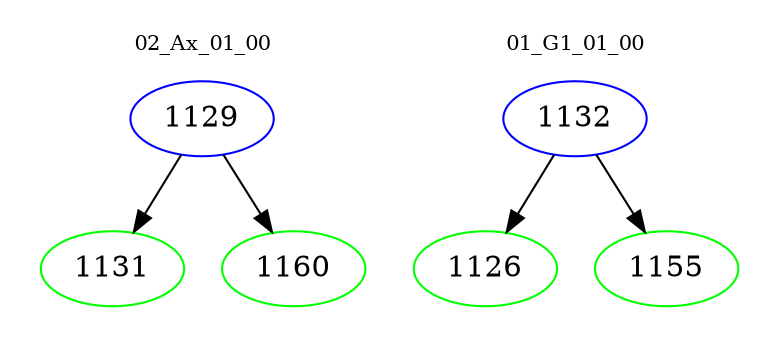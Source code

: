 digraph{
subgraph cluster_0 {
color = white
label = "02_Ax_01_00";
fontsize=10;
T0_1129 [label="1129", color="blue"]
T0_1129 -> T0_1131 [color="black"]
T0_1131 [label="1131", color="green"]
T0_1129 -> T0_1160 [color="black"]
T0_1160 [label="1160", color="green"]
}
subgraph cluster_1 {
color = white
label = "01_G1_01_00";
fontsize=10;
T1_1132 [label="1132", color="blue"]
T1_1132 -> T1_1126 [color="black"]
T1_1126 [label="1126", color="green"]
T1_1132 -> T1_1155 [color="black"]
T1_1155 [label="1155", color="green"]
}
}
